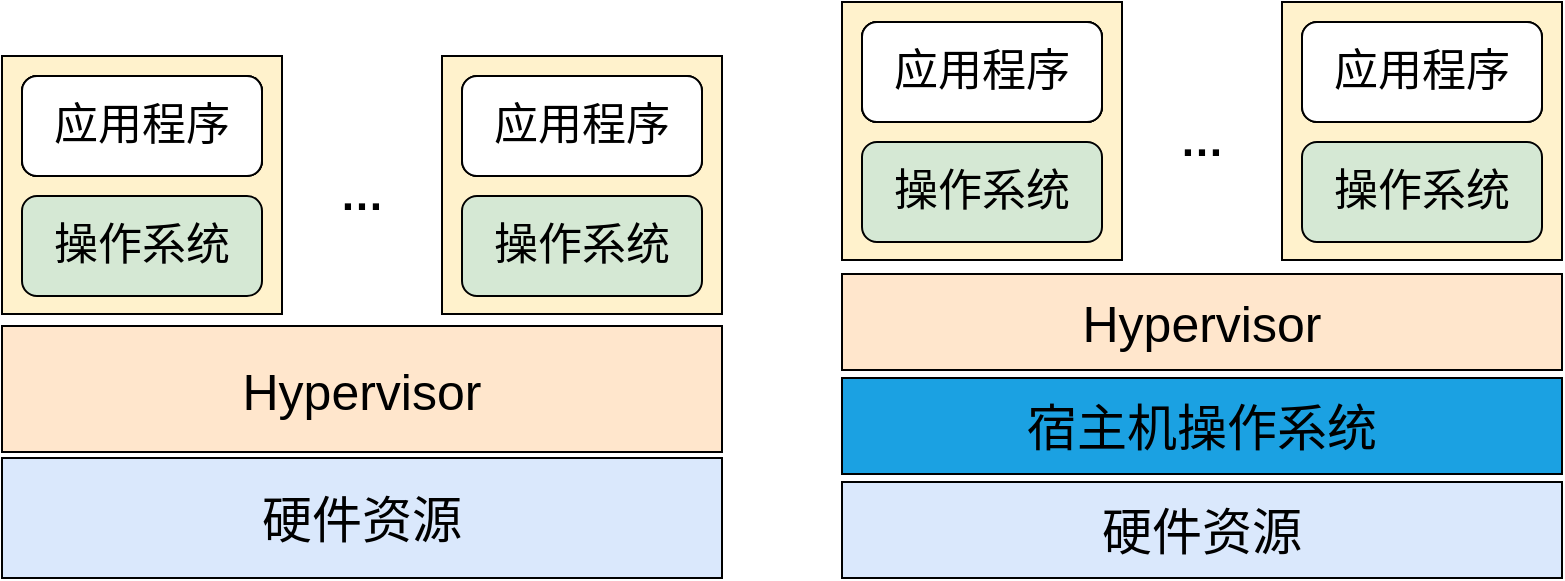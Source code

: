 <mxfile version="13.7.5" type="github">
  <diagram name="Page-1" id="822b0af5-4adb-64df-f703-e8dfc1f81529">
    <mxGraphModel dx="1483" dy="781" grid="1" gridSize="10" guides="1" tooltips="1" connect="1" arrows="1" fold="1" page="1" pageScale="1" pageWidth="1100" pageHeight="850" background="#ffffff" math="0" shadow="0">
      <root>
        <mxCell id="0" />
        <mxCell id="1" parent="0" />
        <mxCell id="29rWYrH1ItWvYvGDokd7-4" value="" style="rounded=0;whiteSpace=wrap;html=1;fillColor=#fff2cc;" vertex="1" parent="1">
          <mxGeometry x="70" y="260" width="140" height="129" as="geometry" />
        </mxCell>
        <mxCell id="29rWYrH1ItWvYvGDokd7-5" value="操作系统" style="rounded=1;whiteSpace=wrap;html=1;fontSize=22;fillColor=#d5e8d4;" vertex="1" parent="1">
          <mxGeometry x="80" y="330" width="120" height="50" as="geometry" />
        </mxCell>
        <mxCell id="29rWYrH1ItWvYvGDokd7-6" value="应用程序" style="rounded=1;whiteSpace=wrap;html=1;" vertex="1" parent="1">
          <mxGeometry x="80" y="270" width="120" height="50" as="geometry" />
        </mxCell>
        <mxCell id="29rWYrH1ItWvYvGDokd7-7" value="" style="rounded=0;whiteSpace=wrap;html=1;fillColor=#fff2cc;" vertex="1" parent="1">
          <mxGeometry x="290" y="260" width="140" height="129" as="geometry" />
        </mxCell>
        <mxCell id="29rWYrH1ItWvYvGDokd7-8" value="操作系统" style="rounded=1;whiteSpace=wrap;html=1;fontSize=22;fillColor=#d5e8d4;" vertex="1" parent="1">
          <mxGeometry x="300" y="330" width="120" height="50" as="geometry" />
        </mxCell>
        <mxCell id="29rWYrH1ItWvYvGDokd7-9" value="应用程序" style="rounded=1;whiteSpace=wrap;html=1;" vertex="1" parent="1">
          <mxGeometry x="300" y="270" width="120" height="50" as="geometry" />
        </mxCell>
        <mxCell id="29rWYrH1ItWvYvGDokd7-10" value="…" style="text;html=1;fillColor=none;align=center;verticalAlign=middle;whiteSpace=wrap;rounded=0;fontStyle=1;fontSize=22;" vertex="1" parent="1">
          <mxGeometry x="230" y="320" width="40" height="20" as="geometry" />
        </mxCell>
        <mxCell id="29rWYrH1ItWvYvGDokd7-13" value="应用程序" style="rounded=1;whiteSpace=wrap;html=1;" vertex="1" parent="1">
          <mxGeometry x="80" y="270" width="120" height="50" as="geometry" />
        </mxCell>
        <mxCell id="29rWYrH1ItWvYvGDokd7-14" value="硬件资源" style="rounded=0;whiteSpace=wrap;html=1;fontSize=25;fillColor=#dae8fc;" vertex="1" parent="1">
          <mxGeometry x="70" y="461" width="360" height="60" as="geometry" />
        </mxCell>
        <mxCell id="29rWYrH1ItWvYvGDokd7-15" value="Hypervisor" style="rounded=0;whiteSpace=wrap;html=1;fontSize=25;fillColor=#ffe6cc;" vertex="1" parent="1">
          <mxGeometry x="70" y="395" width="360" height="63" as="geometry" />
        </mxCell>
        <mxCell id="29rWYrH1ItWvYvGDokd7-16" value="应用程序" style="rounded=1;whiteSpace=wrap;html=1;fontSize=22;" vertex="1" parent="1">
          <mxGeometry x="80" y="270" width="120" height="50" as="geometry" />
        </mxCell>
        <mxCell id="29rWYrH1ItWvYvGDokd7-17" value="应用程序" style="rounded=1;whiteSpace=wrap;html=1;fontSize=22;" vertex="1" parent="1">
          <mxGeometry x="300" y="270" width="120" height="50" as="geometry" />
        </mxCell>
        <mxCell id="29rWYrH1ItWvYvGDokd7-18" value="" style="rounded=0;whiteSpace=wrap;html=1;fillColor=#fff2cc;" vertex="1" parent="1">
          <mxGeometry x="490" y="233" width="140" height="129" as="geometry" />
        </mxCell>
        <mxCell id="29rWYrH1ItWvYvGDokd7-19" value="操作系统" style="rounded=1;whiteSpace=wrap;html=1;fontSize=22;fillColor=#d5e8d4;" vertex="1" parent="1">
          <mxGeometry x="500" y="303" width="120" height="50" as="geometry" />
        </mxCell>
        <mxCell id="29rWYrH1ItWvYvGDokd7-20" value="应用程序" style="rounded=1;whiteSpace=wrap;html=1;" vertex="1" parent="1">
          <mxGeometry x="500" y="243" width="120" height="50" as="geometry" />
        </mxCell>
        <mxCell id="29rWYrH1ItWvYvGDokd7-21" value="" style="rounded=0;whiteSpace=wrap;html=1;fillColor=#fff2cc;" vertex="1" parent="1">
          <mxGeometry x="710" y="233" width="140" height="129" as="geometry" />
        </mxCell>
        <mxCell id="29rWYrH1ItWvYvGDokd7-22" value="操作系统" style="rounded=1;whiteSpace=wrap;html=1;fontSize=22;fillColor=#d5e8d4;" vertex="1" parent="1">
          <mxGeometry x="720" y="303" width="120" height="50" as="geometry" />
        </mxCell>
        <mxCell id="29rWYrH1ItWvYvGDokd7-23" value="应用程序" style="rounded=1;whiteSpace=wrap;html=1;" vertex="1" parent="1">
          <mxGeometry x="720" y="243" width="120" height="50" as="geometry" />
        </mxCell>
        <mxCell id="29rWYrH1ItWvYvGDokd7-24" value="…" style="text;html=1;fillColor=none;align=center;verticalAlign=middle;whiteSpace=wrap;rounded=0;fontStyle=1;fontSize=22;" vertex="1" parent="1">
          <mxGeometry x="650" y="293" width="40" height="20" as="geometry" />
        </mxCell>
        <mxCell id="29rWYrH1ItWvYvGDokd7-25" value="应用程序" style="rounded=1;whiteSpace=wrap;html=1;" vertex="1" parent="1">
          <mxGeometry x="500" y="243" width="120" height="50" as="geometry" />
        </mxCell>
        <mxCell id="29rWYrH1ItWvYvGDokd7-26" value="硬件资源" style="rounded=0;whiteSpace=wrap;html=1;fontSize=25;fillColor=#dae8fc;" vertex="1" parent="1">
          <mxGeometry x="490" y="473" width="360" height="48" as="geometry" />
        </mxCell>
        <mxCell id="29rWYrH1ItWvYvGDokd7-27" value="宿主机操作系统" style="rounded=0;whiteSpace=wrap;html=1;fontSize=25;fillColor=#1ba1e2;" vertex="1" parent="1">
          <mxGeometry x="490" y="421" width="360" height="48" as="geometry" />
        </mxCell>
        <mxCell id="29rWYrH1ItWvYvGDokd7-28" value="应用程序" style="rounded=1;whiteSpace=wrap;html=1;fontSize=22;" vertex="1" parent="1">
          <mxGeometry x="500" y="243" width="120" height="50" as="geometry" />
        </mxCell>
        <mxCell id="29rWYrH1ItWvYvGDokd7-29" value="应用程序" style="rounded=1;whiteSpace=wrap;html=1;fontSize=22;" vertex="1" parent="1">
          <mxGeometry x="720" y="243" width="120" height="50" as="geometry" />
        </mxCell>
        <mxCell id="29rWYrH1ItWvYvGDokd7-30" value="Hypervisor" style="rounded=0;whiteSpace=wrap;html=1;fontSize=25;fillColor=#ffe6cc;" vertex="1" parent="1">
          <mxGeometry x="490" y="369" width="360" height="48" as="geometry" />
        </mxCell>
      </root>
    </mxGraphModel>
  </diagram>
</mxfile>
